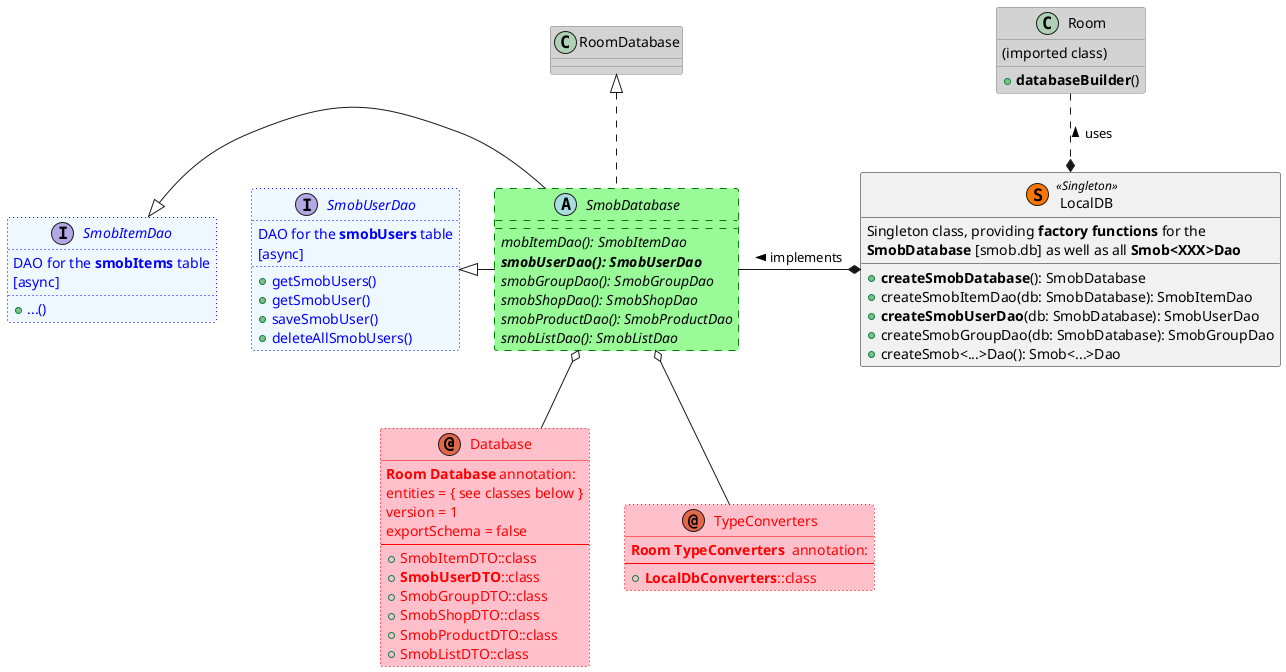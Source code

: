 @startuml
annotation Database #pink;line:red;line.dotted;text:red {
    **Room Database** annotation:
    entities = { see classes below }
    version = 1
    exportSchema = false
    ---
  +SmobItemDTO::class
  +**SmobUserDTO**::class
  +SmobGroupDTO::class
  +SmobShopDTO::class
  +SmobProductDTO::class
  +SmobListDTO::class
}

annotation TypeConverters #pink;line:red;line.dotted;text:red {
    **Room TypeConverters ** annotation:
    ---
  +**LocalDbConverters**::class
}

interface SmobUserDao #aliceblue;line:blue;line.dotted;text:blue {
  DAO for the **smobUsers** table
  [async]
  +getSmobUsers()
  +getSmobUser()
  +saveSmobUser()
  +deleteAllSmobUsers()
}

interface SmobItemDao #aliceblue;line:blue;line.dotted;text:blue {
  DAO for the **smobItems** table
  [async]
  +...()
}

abstract SmobDatabase #palegreen ##[dashed]green implements RoomDatabase {
  {abstract} mobItemDao(): SmobItemDao
  {abstract} **smobUserDao(): SmobUserDao**
  {abstract} smobGroupDao(): SmobGroupDao
  {abstract} smobShopDao(): SmobShopDao
  {abstract} smobProductDao(): SmobProductDao
  {abstract} smobListDao(): SmobListDao
}

class RoomDatabase #lightgray ##gray

class LocalDB << (S,#FF7700) Singleton >> {
  Singleton class, providing **factory functions** for the
  **SmobDatabase** [smob.db] as well as all **Smob<XXX>Dao**

  +**createSmobDatabase**(): SmobDatabase
  +createSmobItemDao(db: SmobDatabase): SmobItemDao
  +**createSmobUserDao**(db: SmobDatabase): SmobUserDao
  +createSmobGroupDao(db: SmobDatabase): SmobGroupDao
  +createSmob<...>Dao(): Smob<...>Dao
}

class Room #lightgray ##gray {
 {field} (imported class)
 + **databaseBuilder**()
 }

LocalDB *-left- SmobDatabase : implements >
LocalDB *.up. Room : uses >

together {
SmobDatabase o-down- Database
SmobDatabase o-down- TypeConverters
}

together {
    SmobDatabase -left-|> SmobUserDao
    SmobDatabase -left-|> SmobItemDao
}
@enduml